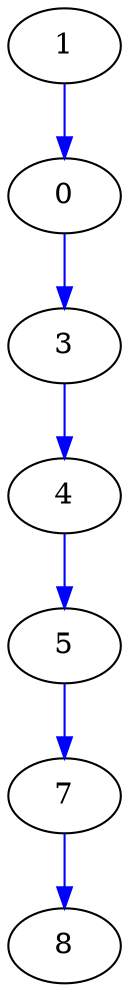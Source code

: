 digraph {
  0 [label="0", color=black];
  1 -> 0 [label="", color=blue];
  7 [label="7", color=black];
  5 -> 7 [label="", color=blue];
  4 [label="4", color=black];
  3 -> 4 [label="", color=blue];
  1 [label="1", color=black];
  8 [label="8", color=black];
  7 -> 8 [label="", color=blue];
  3 [label="3", color=black];
  0 -> 3 [label="", color=blue];
  5 [label="5", color=black];
  4 -> 5 [label="", color=blue];
}
